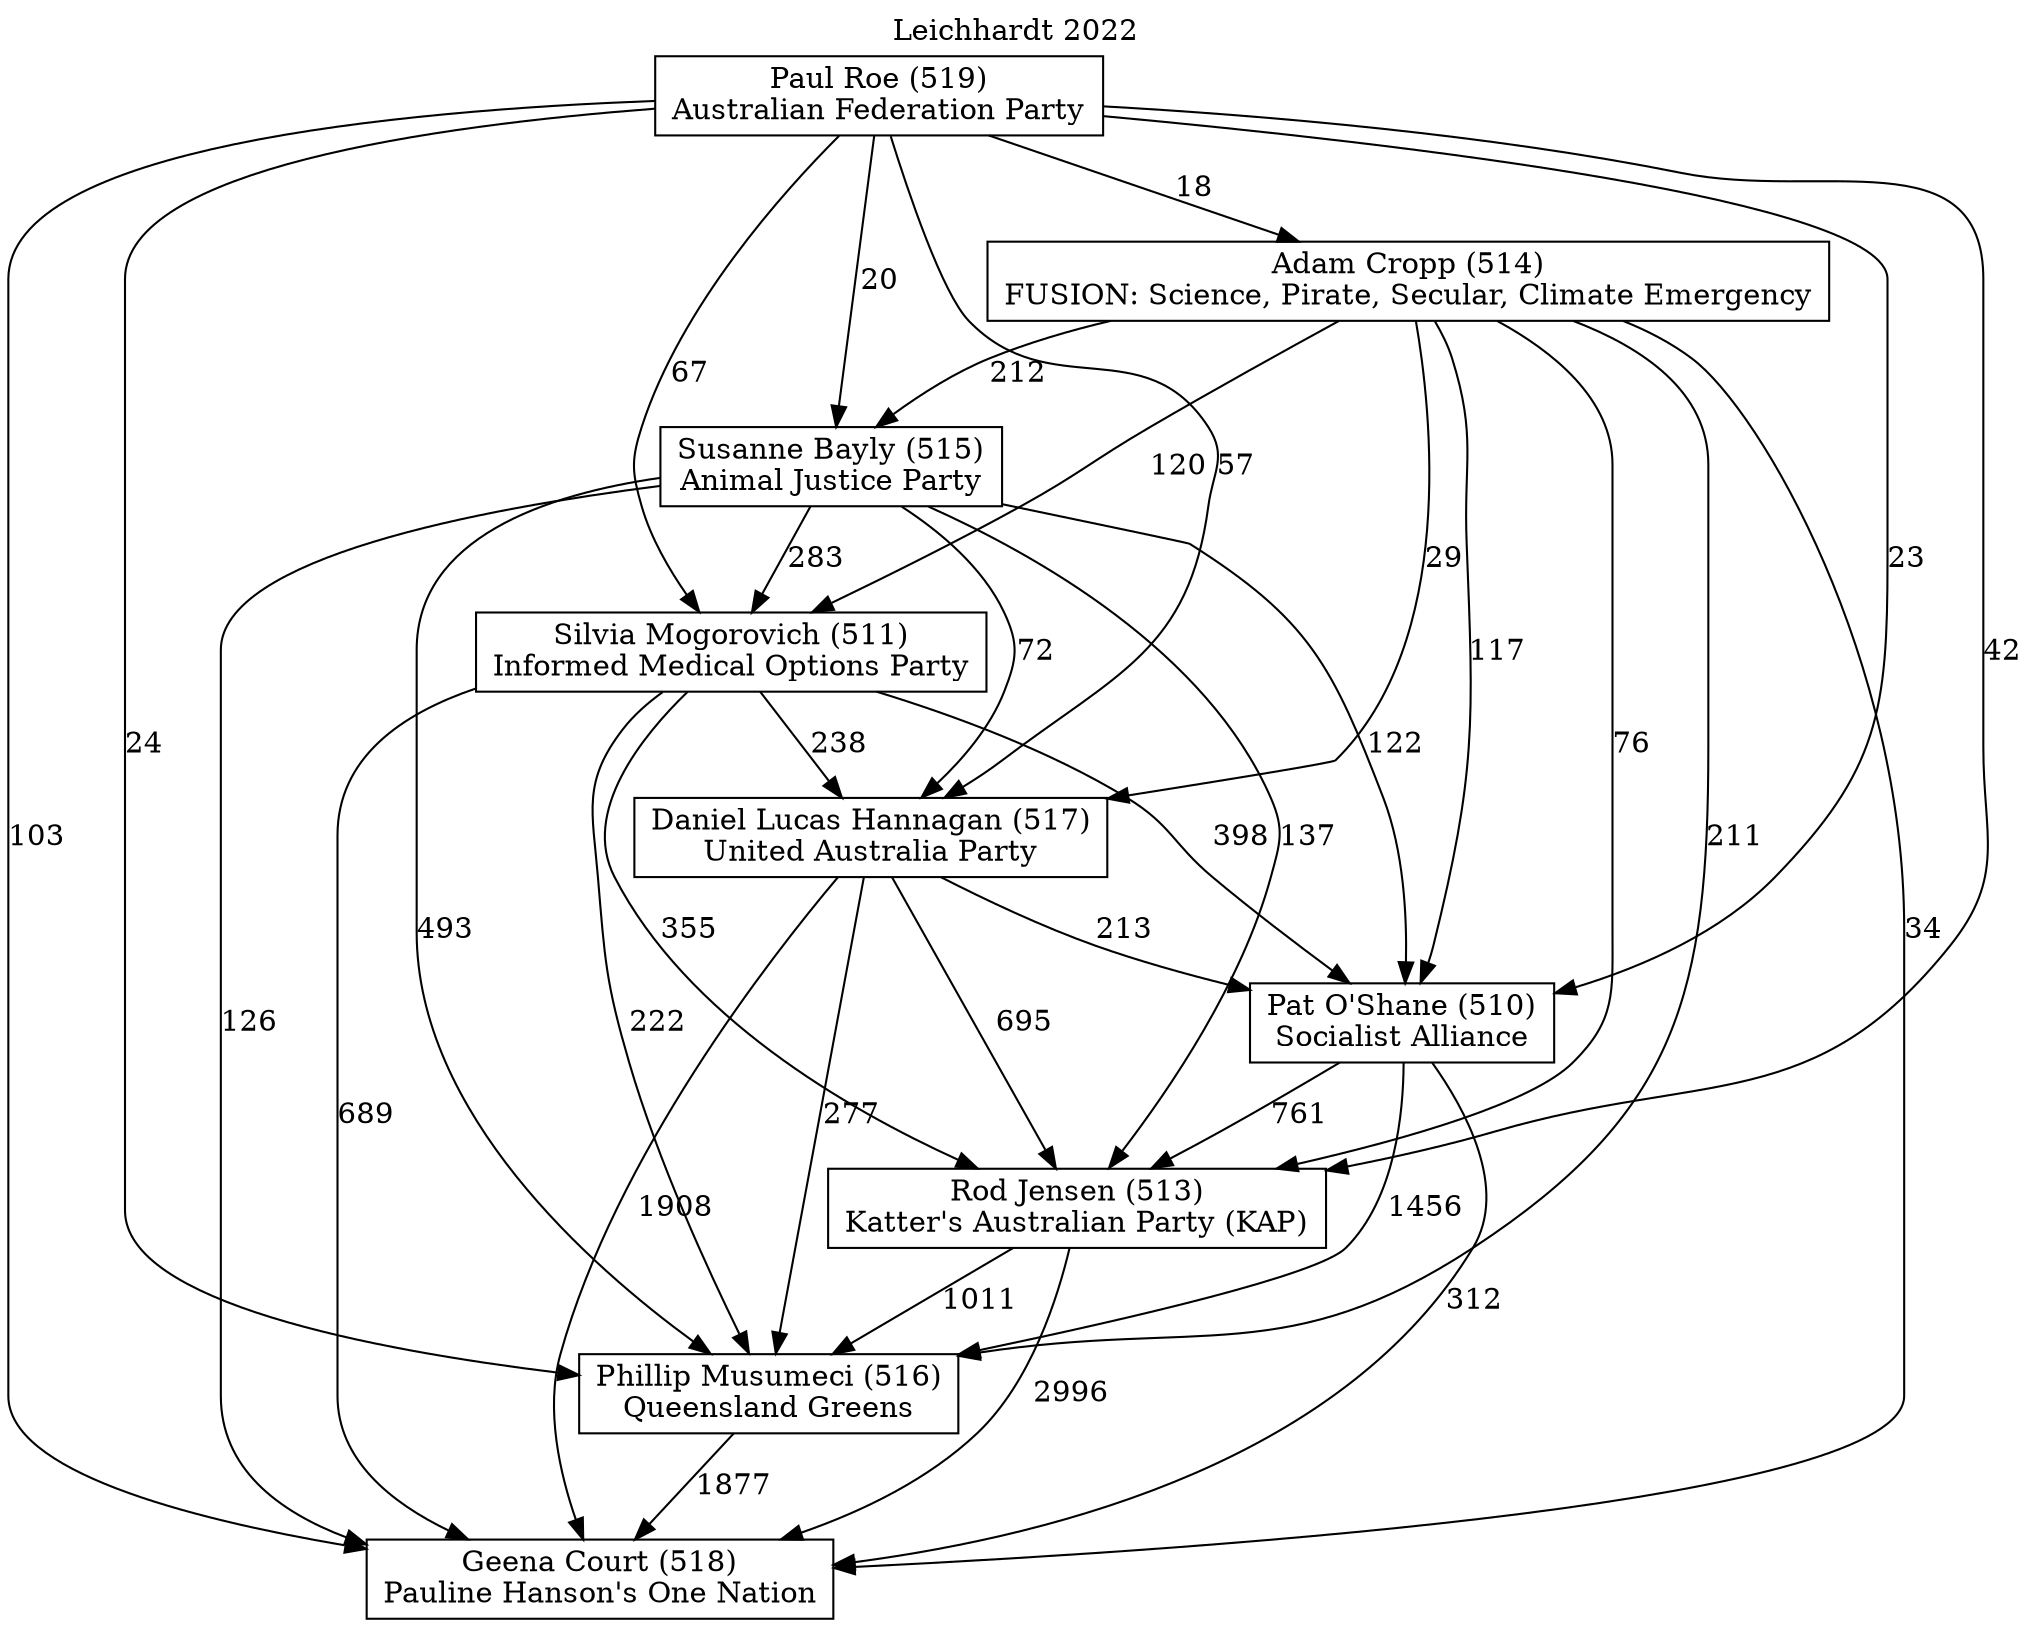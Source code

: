 // House preference flow
digraph "Geena Court (518)_Leichhardt_2022" {
	graph [label="Leichhardt 2022" labelloc=t mclimit=10]
	node [shape=box]
	"Silvia Mogorovich (511)" [label="Silvia Mogorovich (511)
Informed Medical Options Party"]
	"Paul Roe (519)" [label="Paul Roe (519)
Australian Federation Party"]
	"Phillip Musumeci (516)" [label="Phillip Musumeci (516)
Queensland Greens"]
	"Adam Cropp (514)" [label="Adam Cropp (514)
FUSION: Science, Pirate, Secular, Climate Emergency"]
	"Daniel Lucas Hannagan (517)" [label="Daniel Lucas Hannagan (517)
United Australia Party"]
	"Susanne Bayly (515)" [label="Susanne Bayly (515)
Animal Justice Party"]
	"Pat O'Shane (510)" [label="Pat O'Shane (510)
Socialist Alliance"]
	"Rod Jensen (513)" [label="Rod Jensen (513)
Katter's Australian Party (KAP)"]
	"Geena Court (518)" [label="Geena Court (518)
Pauline Hanson's One Nation"]
	"Silvia Mogorovich (511)" -> "Geena Court (518)" [label=689]
	"Adam Cropp (514)" -> "Pat O'Shane (510)" [label=117]
	"Paul Roe (519)" -> "Susanne Bayly (515)" [label=20]
	"Paul Roe (519)" -> "Daniel Lucas Hannagan (517)" [label=57]
	"Susanne Bayly (515)" -> "Rod Jensen (513)" [label=137]
	"Daniel Lucas Hannagan (517)" -> "Geena Court (518)" [label=1908]
	"Adam Cropp (514)" -> "Susanne Bayly (515)" [label=212]
	"Pat O'Shane (510)" -> "Geena Court (518)" [label=312]
	"Susanne Bayly (515)" -> "Pat O'Shane (510)" [label=122]
	"Paul Roe (519)" -> "Rod Jensen (513)" [label=42]
	"Paul Roe (519)" -> "Geena Court (518)" [label=103]
	"Daniel Lucas Hannagan (517)" -> "Rod Jensen (513)" [label=695]
	"Silvia Mogorovich (511)" -> "Daniel Lucas Hannagan (517)" [label=238]
	"Silvia Mogorovich (511)" -> "Rod Jensen (513)" [label=355]
	"Silvia Mogorovich (511)" -> "Phillip Musumeci (516)" [label=222]
	"Susanne Bayly (515)" -> "Phillip Musumeci (516)" [label=493]
	"Susanne Bayly (515)" -> "Geena Court (518)" [label=126]
	"Daniel Lucas Hannagan (517)" -> "Phillip Musumeci (516)" [label=277]
	"Rod Jensen (513)" -> "Phillip Musumeci (516)" [label=1011]
	"Silvia Mogorovich (511)" -> "Pat O'Shane (510)" [label=398]
	"Phillip Musumeci (516)" -> "Geena Court (518)" [label=1877]
	"Susanne Bayly (515)" -> "Silvia Mogorovich (511)" [label=283]
	"Paul Roe (519)" -> "Phillip Musumeci (516)" [label=24]
	"Adam Cropp (514)" -> "Geena Court (518)" [label=34]
	"Adam Cropp (514)" -> "Rod Jensen (513)" [label=76]
	"Rod Jensen (513)" -> "Geena Court (518)" [label=2996]
	"Pat O'Shane (510)" -> "Rod Jensen (513)" [label=761]
	"Pat O'Shane (510)" -> "Phillip Musumeci (516)" [label=1456]
	"Paul Roe (519)" -> "Pat O'Shane (510)" [label=23]
	"Adam Cropp (514)" -> "Daniel Lucas Hannagan (517)" [label=29]
	"Adam Cropp (514)" -> "Silvia Mogorovich (511)" [label=120]
	"Paul Roe (519)" -> "Adam Cropp (514)" [label=18]
	"Paul Roe (519)" -> "Silvia Mogorovich (511)" [label=67]
	"Daniel Lucas Hannagan (517)" -> "Pat O'Shane (510)" [label=213]
	"Adam Cropp (514)" -> "Phillip Musumeci (516)" [label=211]
	"Susanne Bayly (515)" -> "Daniel Lucas Hannagan (517)" [label=72]
}
